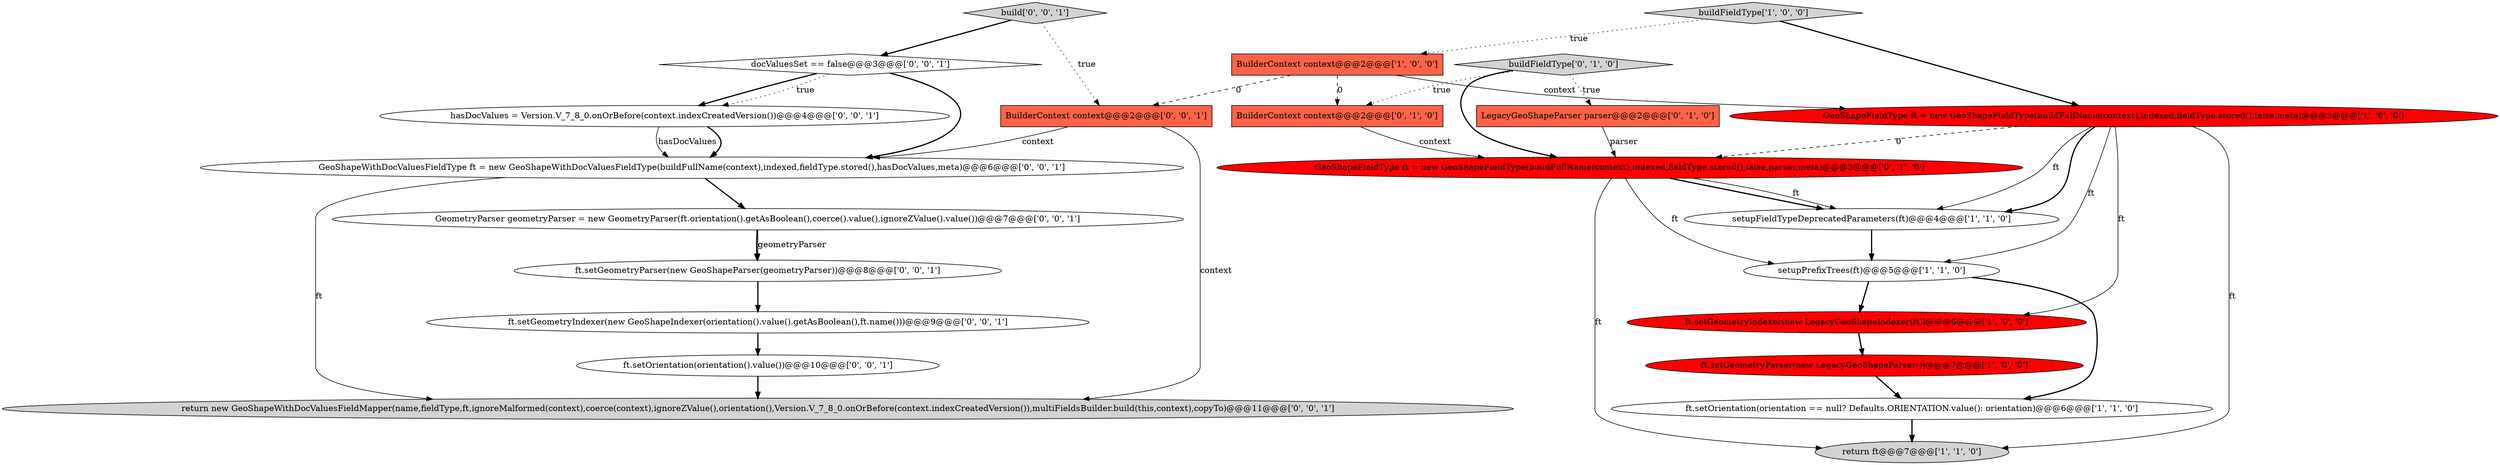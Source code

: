 digraph {
14 [style = filled, label = "return new GeoShapeWithDocValuesFieldMapper(name,fieldType,ft,ignoreMalformed(context),coerce(context),ignoreZValue(),orientation(),Version.V_7_8_0.onOrBefore(context.indexCreatedVersion()),multiFieldsBuilder.build(this,context),copyTo)@@@11@@@['0', '0', '1']", fillcolor = lightgray, shape = ellipse image = "AAA0AAABBB3BBB"];
6 [style = filled, label = "buildFieldType['1', '0', '0']", fillcolor = lightgray, shape = diamond image = "AAA0AAABBB1BBB"];
4 [style = filled, label = "ft.setGeometryParser(new LegacyGeoShapeParser())@@@7@@@['1', '0', '0']", fillcolor = red, shape = ellipse image = "AAA1AAABBB1BBB"];
8 [style = filled, label = "ft.setOrientation(orientation == null? Defaults.ORIENTATION.value(): orientation)@@@6@@@['1', '1', '0']", fillcolor = white, shape = ellipse image = "AAA0AAABBB1BBB"];
16 [style = filled, label = "ft.setGeometryIndexer(new GeoShapeIndexer(orientation().value().getAsBoolean(),ft.name()))@@@9@@@['0', '0', '1']", fillcolor = white, shape = ellipse image = "AAA0AAABBB3BBB"];
1 [style = filled, label = "setupPrefixTrees(ft)@@@5@@@['1', '1', '0']", fillcolor = white, shape = ellipse image = "AAA0AAABBB1BBB"];
7 [style = filled, label = "ft.setGeometryIndexer(new LegacyGeoShapeIndexer(ft))@@@6@@@['1', '0', '0']", fillcolor = red, shape = ellipse image = "AAA1AAABBB1BBB"];
18 [style = filled, label = "ft.setGeometryParser(new GeoShapeParser(geometryParser))@@@8@@@['0', '0', '1']", fillcolor = white, shape = ellipse image = "AAA0AAABBB3BBB"];
3 [style = filled, label = "setupFieldTypeDeprecatedParameters(ft)@@@4@@@['1', '1', '0']", fillcolor = white, shape = ellipse image = "AAA0AAABBB1BBB"];
10 [style = filled, label = "GeoShapeFieldType ft = new GeoShapeFieldType(buildFullName(context),indexed,fieldType.stored(),false,parser,meta)@@@3@@@['0', '1', '0']", fillcolor = red, shape = ellipse image = "AAA1AAABBB2BBB"];
5 [style = filled, label = "BuilderContext context@@@2@@@['1', '0', '0']", fillcolor = tomato, shape = box image = "AAA1AAABBB1BBB"];
21 [style = filled, label = "hasDocValues = Version.V_7_8_0.onOrBefore(context.indexCreatedVersion())@@@4@@@['0', '0', '1']", fillcolor = white, shape = ellipse image = "AAA0AAABBB3BBB"];
22 [style = filled, label = "GeometryParser geometryParser = new GeometryParser(ft.orientation().getAsBoolean(),coerce().value(),ignoreZValue().value())@@@7@@@['0', '0', '1']", fillcolor = white, shape = ellipse image = "AAA0AAABBB3BBB"];
20 [style = filled, label = "BuilderContext context@@@2@@@['0', '0', '1']", fillcolor = tomato, shape = box image = "AAA0AAABBB3BBB"];
13 [style = filled, label = "docValuesSet == false@@@3@@@['0', '0', '1']", fillcolor = white, shape = diamond image = "AAA0AAABBB3BBB"];
0 [style = filled, label = "GeoShapeFieldType ft = new GeoShapeFieldType(buildFullName(context),indexed,fieldType.stored(),false,meta)@@@3@@@['1', '0', '0']", fillcolor = red, shape = ellipse image = "AAA1AAABBB1BBB"];
17 [style = filled, label = "build['0', '0', '1']", fillcolor = lightgray, shape = diamond image = "AAA0AAABBB3BBB"];
9 [style = filled, label = "buildFieldType['0', '1', '0']", fillcolor = lightgray, shape = diamond image = "AAA0AAABBB2BBB"];
2 [style = filled, label = "return ft@@@7@@@['1', '1', '0']", fillcolor = lightgray, shape = ellipse image = "AAA0AAABBB1BBB"];
15 [style = filled, label = "GeoShapeWithDocValuesFieldType ft = new GeoShapeWithDocValuesFieldType(buildFullName(context),indexed,fieldType.stored(),hasDocValues,meta)@@@6@@@['0', '0', '1']", fillcolor = white, shape = ellipse image = "AAA0AAABBB3BBB"];
11 [style = filled, label = "LegacyGeoShapeParser parser@@@2@@@['0', '1', '0']", fillcolor = tomato, shape = box image = "AAA0AAABBB2BBB"];
12 [style = filled, label = "BuilderContext context@@@2@@@['0', '1', '0']", fillcolor = tomato, shape = box image = "AAA1AAABBB2BBB"];
19 [style = filled, label = "ft.setOrientation(orientation().value())@@@10@@@['0', '0', '1']", fillcolor = white, shape = ellipse image = "AAA0AAABBB3BBB"];
17->20 [style = dotted, label="true"];
0->3 [style = bold, label=""];
20->15 [style = solid, label="context"];
9->12 [style = dotted, label="true"];
5->12 [style = dashed, label="0"];
1->8 [style = bold, label=""];
12->10 [style = solid, label="context"];
3->1 [style = bold, label=""];
10->1 [style = solid, label="ft"];
21->15 [style = bold, label=""];
9->11 [style = dotted, label="true"];
0->7 [style = solid, label="ft"];
10->3 [style = bold, label=""];
6->0 [style = bold, label=""];
7->4 [style = bold, label=""];
9->10 [style = bold, label=""];
16->19 [style = bold, label=""];
1->7 [style = bold, label=""];
0->10 [style = dashed, label="0"];
15->22 [style = bold, label=""];
10->2 [style = solid, label="ft"];
5->20 [style = dashed, label="0"];
20->14 [style = solid, label="context"];
0->2 [style = solid, label="ft"];
18->16 [style = bold, label=""];
22->18 [style = bold, label=""];
0->1 [style = solid, label="ft"];
19->14 [style = bold, label=""];
15->14 [style = solid, label="ft"];
8->2 [style = bold, label=""];
13->21 [style = dotted, label="true"];
0->3 [style = solid, label="ft"];
4->8 [style = bold, label=""];
17->13 [style = bold, label=""];
22->18 [style = solid, label="geometryParser"];
11->10 [style = solid, label="parser"];
10->3 [style = solid, label="ft"];
13->15 [style = bold, label=""];
13->21 [style = bold, label=""];
21->15 [style = solid, label="hasDocValues"];
6->5 [style = dotted, label="true"];
5->0 [style = solid, label="context"];
}
